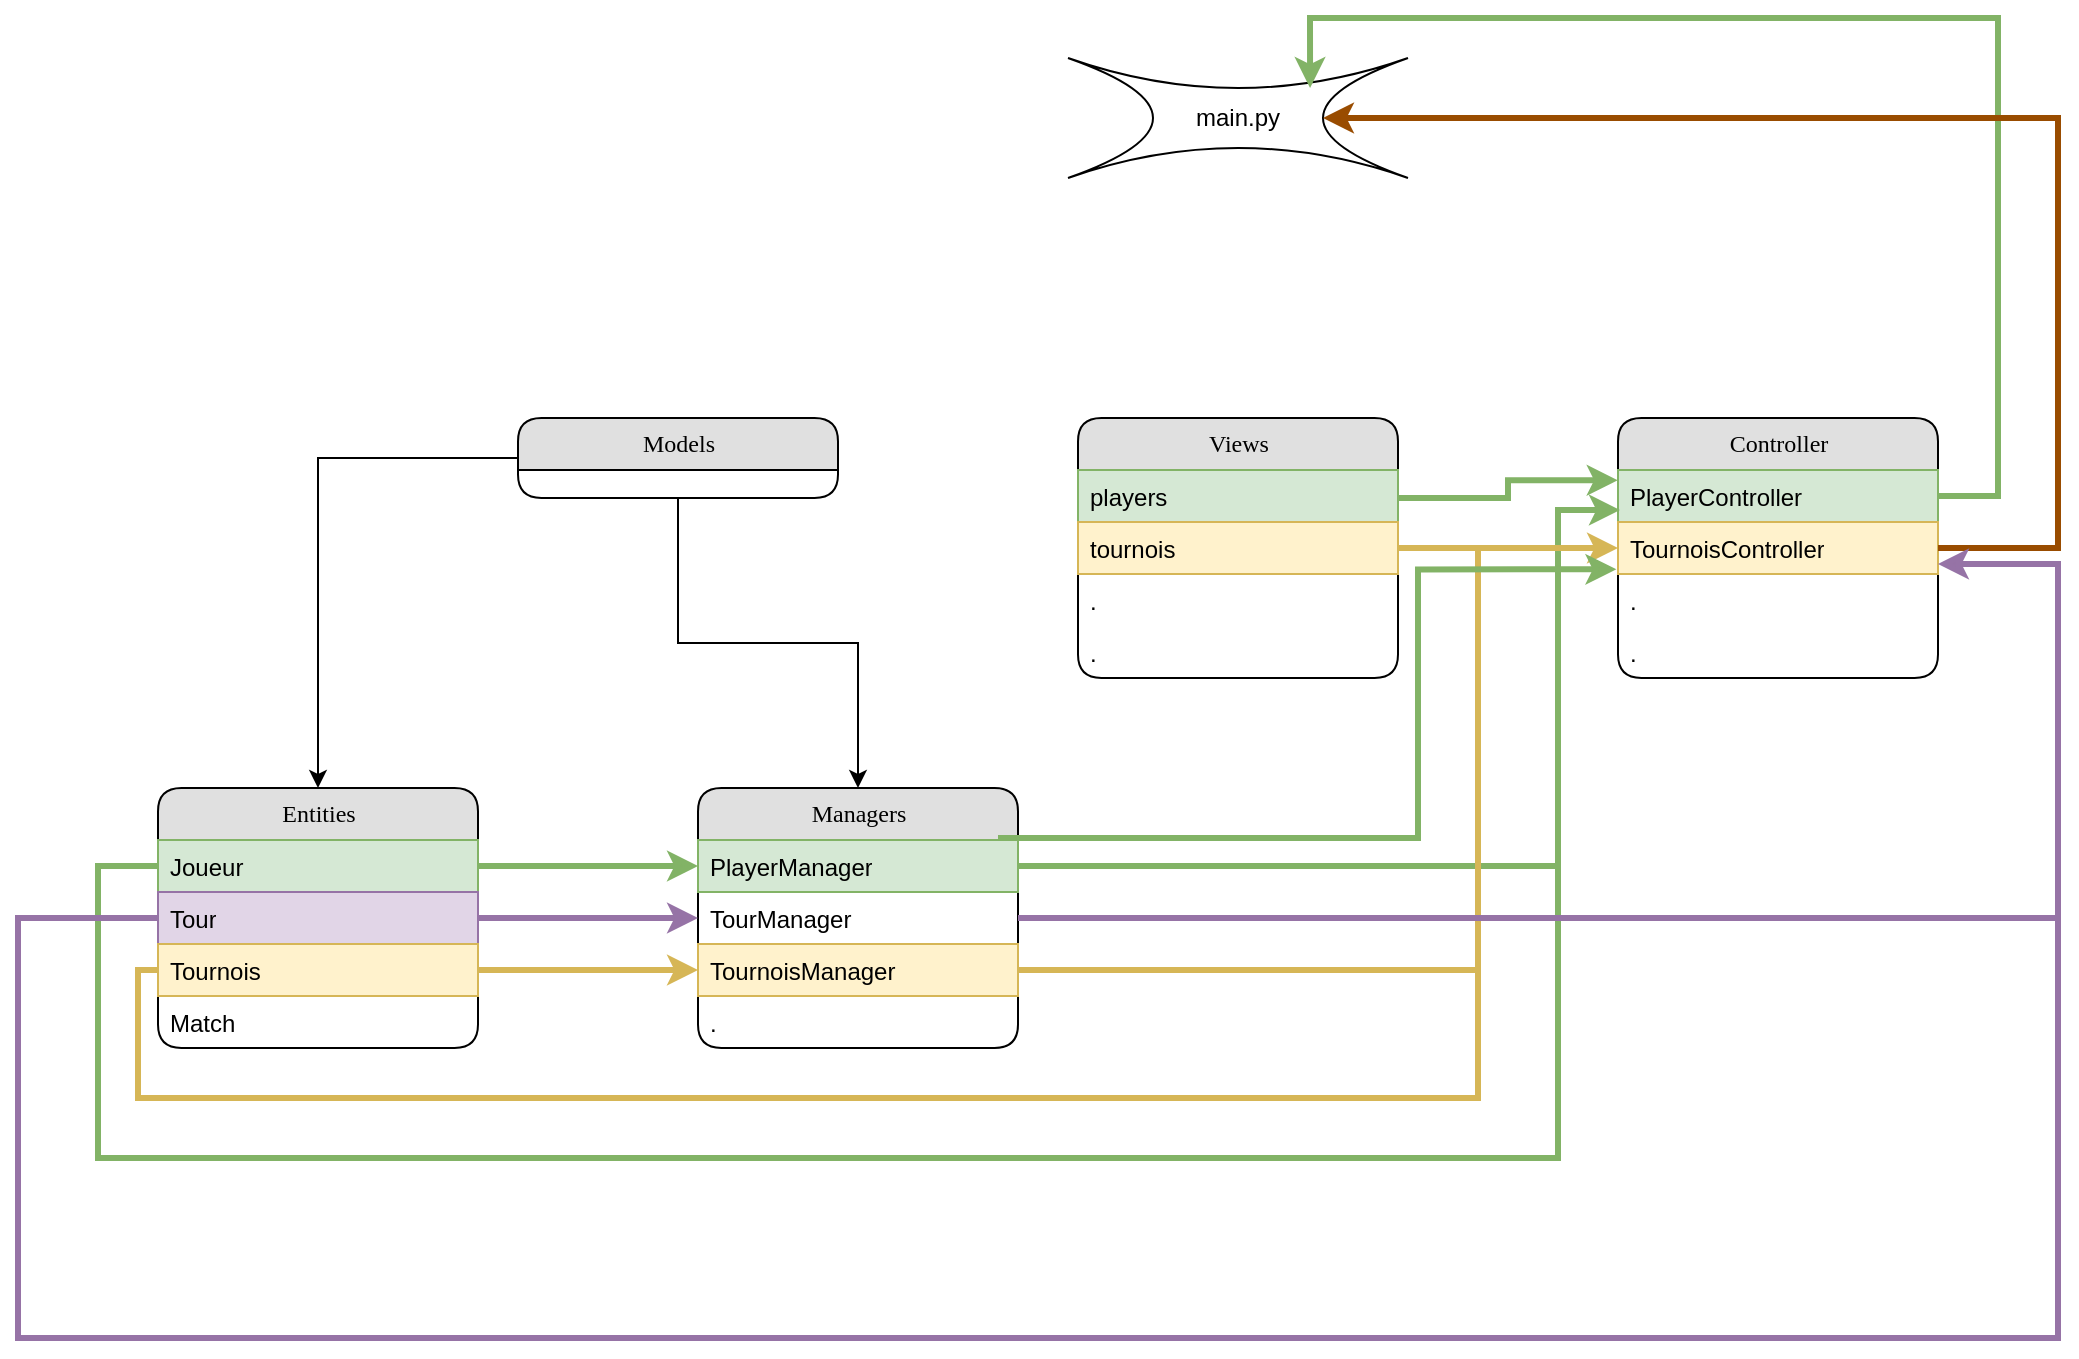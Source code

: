 <mxfile version="20.3.0" type="device"><diagram name="MVC P4" id="b520641d-4fe3-3701-9064-5fc419738815"><mxGraphModel dx="2522" dy="865" grid="1" gridSize="10" guides="1" tooltips="1" connect="1" arrows="1" fold="1" page="1" pageScale="1" pageWidth="1100" pageHeight="850" background="none" math="0" shadow="0"><root><mxCell id="0"/><mxCell id="1" parent="0"/><mxCell id="ddlbnBx6tHE3GfApbR-_-22" style="edgeStyle=orthogonalEdgeStyle;rounded=0;orthogonalLoop=1;jettySize=auto;html=1;entryX=0.5;entryY=0;entryDx=0;entryDy=0;" parent="1" source="21ea969265ad0168-10" target="ddlbnBx6tHE3GfApbR-_-12" edge="1"><mxGeometry relative="1" as="geometry"/></mxCell><mxCell id="21ea969265ad0168-10" value="Models" style="swimlane;html=1;fontStyle=0;childLayout=stackLayout;horizontal=1;startSize=26;fillColor=#e0e0e0;horizontalStack=0;resizeParent=1;resizeLast=0;collapsible=1;marginBottom=0;swimlaneFillColor=#ffffff;align=center;rounded=1;shadow=0;comic=0;labelBackgroundColor=none;strokeWidth=1;fontFamily=Verdana;fontSize=12" parent="1" vertex="1"><mxGeometry x="140" y="240" width="160" height="40" as="geometry"><mxRectangle x="400" y="260" width="90" height="30" as="alternateBounds"/></mxGeometry></mxCell><mxCell id="ddlbnBx6tHE3GfApbR-_-2" value="Controller" style="swimlane;html=1;fontStyle=0;childLayout=stackLayout;horizontal=1;startSize=26;fillColor=#e0e0e0;horizontalStack=0;resizeParent=1;resizeLast=0;collapsible=1;marginBottom=0;swimlaneFillColor=#ffffff;align=center;rounded=1;shadow=0;comic=0;labelBackgroundColor=none;strokeWidth=1;fontFamily=Verdana;fontSize=12" parent="1" vertex="1"><mxGeometry x="690" y="240" width="160" height="130" as="geometry"><mxRectangle x="400" y="260" width="90" height="30" as="alternateBounds"/></mxGeometry></mxCell><mxCell id="ddlbnBx6tHE3GfApbR-_-3" value="PlayerController" style="text;html=1;strokeColor=#82b366;fillColor=#d5e8d4;spacingLeft=4;spacingRight=4;whiteSpace=wrap;overflow=hidden;rotatable=0;points=[[0,0.5],[1,0.5]];portConstraint=eastwest;" parent="ddlbnBx6tHE3GfApbR-_-2" vertex="1"><mxGeometry y="26" width="160" height="26" as="geometry"/></mxCell><mxCell id="ddlbnBx6tHE3GfApbR-_-4" value="TournoisController" style="text;html=1;strokeColor=#d6b656;fillColor=#fff2cc;spacingLeft=4;spacingRight=4;whiteSpace=wrap;overflow=hidden;rotatable=0;points=[[0,0.5],[1,0.5]];portConstraint=eastwest;" parent="ddlbnBx6tHE3GfApbR-_-2" vertex="1"><mxGeometry y="52" width="160" height="26" as="geometry"/></mxCell><mxCell id="ddlbnBx6tHE3GfApbR-_-5" value="." style="text;html=1;strokeColor=none;fillColor=none;spacingLeft=4;spacingRight=4;whiteSpace=wrap;overflow=hidden;rotatable=0;points=[[0,0.5],[1,0.5]];portConstraint=eastwest;" parent="ddlbnBx6tHE3GfApbR-_-2" vertex="1"><mxGeometry y="78" width="160" height="26" as="geometry"/></mxCell><mxCell id="ddlbnBx6tHE3GfApbR-_-6" value="." style="text;html=1;strokeColor=none;fillColor=none;spacingLeft=4;spacingRight=4;whiteSpace=wrap;overflow=hidden;rotatable=0;points=[[0,0.5],[1,0.5]];portConstraint=eastwest;" parent="ddlbnBx6tHE3GfApbR-_-2" vertex="1"><mxGeometry y="104" width="160" height="26" as="geometry"/></mxCell><mxCell id="ddlbnBx6tHE3GfApbR-_-7" value="Views" style="swimlane;html=1;fontStyle=0;childLayout=stackLayout;horizontal=1;startSize=26;fillColor=#e0e0e0;horizontalStack=0;resizeParent=1;resizeLast=0;collapsible=1;marginBottom=0;swimlaneFillColor=#ffffff;align=center;rounded=1;shadow=0;comic=0;labelBackgroundColor=none;strokeWidth=1;fontFamily=Verdana;fontSize=12" parent="1" vertex="1"><mxGeometry x="420" y="240" width="160" height="130" as="geometry"><mxRectangle x="400" y="260" width="90" height="30" as="alternateBounds"/></mxGeometry></mxCell><mxCell id="ddlbnBx6tHE3GfApbR-_-8" value="players" style="text;html=1;strokeColor=#82b366;fillColor=#d5e8d4;spacingLeft=4;spacingRight=4;whiteSpace=wrap;overflow=hidden;rotatable=0;points=[[0,0.5],[1,0.5]];portConstraint=eastwest;" parent="ddlbnBx6tHE3GfApbR-_-7" vertex="1"><mxGeometry y="26" width="160" height="26" as="geometry"/></mxCell><mxCell id="ddlbnBx6tHE3GfApbR-_-9" value="tournois" style="text;html=1;strokeColor=#d6b656;fillColor=#fff2cc;spacingLeft=4;spacingRight=4;whiteSpace=wrap;overflow=hidden;rotatable=0;points=[[0,0.5],[1,0.5]];portConstraint=eastwest;" parent="ddlbnBx6tHE3GfApbR-_-7" vertex="1"><mxGeometry y="52" width="160" height="26" as="geometry"/></mxCell><mxCell id="ddlbnBx6tHE3GfApbR-_-10" value="." style="text;html=1;strokeColor=none;fillColor=none;spacingLeft=4;spacingRight=4;whiteSpace=wrap;overflow=hidden;rotatable=0;points=[[0,0.5],[1,0.5]];portConstraint=eastwest;" parent="ddlbnBx6tHE3GfApbR-_-7" vertex="1"><mxGeometry y="78" width="160" height="26" as="geometry"/></mxCell><mxCell id="ddlbnBx6tHE3GfApbR-_-11" value="." style="text;html=1;strokeColor=none;fillColor=none;spacingLeft=4;spacingRight=4;whiteSpace=wrap;overflow=hidden;rotatable=0;points=[[0,0.5],[1,0.5]];portConstraint=eastwest;" parent="ddlbnBx6tHE3GfApbR-_-7" vertex="1"><mxGeometry y="104" width="160" height="26" as="geometry"/></mxCell><mxCell id="ddlbnBx6tHE3GfApbR-_-12" value="Entities" style="swimlane;html=1;fontStyle=0;childLayout=stackLayout;horizontal=1;startSize=26;fillColor=#e0e0e0;horizontalStack=0;resizeParent=1;resizeLast=0;collapsible=1;marginBottom=0;swimlaneFillColor=#ffffff;align=center;rounded=1;shadow=0;comic=0;labelBackgroundColor=none;strokeWidth=1;fontFamily=Verdana;fontSize=12" parent="1" vertex="1"><mxGeometry x="-40" y="425" width="160" height="130" as="geometry"><mxRectangle x="400" y="260" width="90" height="30" as="alternateBounds"/></mxGeometry></mxCell><mxCell id="ddlbnBx6tHE3GfApbR-_-13" value="Joueur" style="text;html=1;strokeColor=#82b366;fillColor=#d5e8d4;spacingLeft=4;spacingRight=4;whiteSpace=wrap;overflow=hidden;rotatable=0;points=[[0,0.5],[1,0.5]];portConstraint=eastwest;" parent="ddlbnBx6tHE3GfApbR-_-12" vertex="1"><mxGeometry y="26" width="160" height="26" as="geometry"/></mxCell><mxCell id="ddlbnBx6tHE3GfApbR-_-15" value="Tour" style="text;html=1;strokeColor=#9673a6;fillColor=#e1d5e7;spacingLeft=4;spacingRight=4;whiteSpace=wrap;overflow=hidden;rotatable=0;points=[[0,0.5],[1,0.5]];portConstraint=eastwest;" parent="ddlbnBx6tHE3GfApbR-_-12" vertex="1"><mxGeometry y="52" width="160" height="26" as="geometry"/></mxCell><mxCell id="ddlbnBx6tHE3GfApbR-_-16" value="Tournois" style="text;html=1;strokeColor=#d6b656;fillColor=#fff2cc;spacingLeft=4;spacingRight=4;whiteSpace=wrap;overflow=hidden;rotatable=0;points=[[0,0.5],[1,0.5]];portConstraint=eastwest;" parent="ddlbnBx6tHE3GfApbR-_-12" vertex="1"><mxGeometry y="78" width="160" height="26" as="geometry"/></mxCell><mxCell id="ddlbnBx6tHE3GfApbR-_-14" value="Match" style="text;html=1;strokeColor=none;fillColor=none;spacingLeft=4;spacingRight=4;whiteSpace=wrap;overflow=hidden;rotatable=0;points=[[0,0.5],[1,0.5]];portConstraint=eastwest;" parent="ddlbnBx6tHE3GfApbR-_-12" vertex="1"><mxGeometry y="104" width="160" height="26" as="geometry"/></mxCell><mxCell id="ddlbnBx6tHE3GfApbR-_-23" style="edgeStyle=orthogonalEdgeStyle;rounded=0;orthogonalLoop=1;jettySize=auto;html=1;entryX=0.5;entryY=1;entryDx=0;entryDy=0;endArrow=none;endFill=0;startArrow=classic;startFill=1;" parent="1" source="ddlbnBx6tHE3GfApbR-_-17" target="21ea969265ad0168-10" edge="1"><mxGeometry relative="1" as="geometry"/></mxCell><mxCell id="ddlbnBx6tHE3GfApbR-_-17" value="Managers" style="swimlane;html=1;fontStyle=0;childLayout=stackLayout;horizontal=1;startSize=26;fillColor=#e0e0e0;horizontalStack=0;resizeParent=1;resizeLast=0;collapsible=1;marginBottom=0;swimlaneFillColor=#ffffff;align=center;rounded=1;shadow=0;comic=0;labelBackgroundColor=none;strokeWidth=1;fontFamily=Verdana;fontSize=12" parent="1" vertex="1"><mxGeometry x="230" y="425" width="160" height="130" as="geometry"><mxRectangle x="400" y="260" width="90" height="30" as="alternateBounds"/></mxGeometry></mxCell><mxCell id="ddlbnBx6tHE3GfApbR-_-18" value="PlayerManager" style="text;html=1;strokeColor=#82b366;fillColor=#d5e8d4;spacingLeft=4;spacingRight=4;whiteSpace=wrap;overflow=hidden;rotatable=0;points=[[0,0.5],[1,0.5]];portConstraint=eastwest;" parent="ddlbnBx6tHE3GfApbR-_-17" vertex="1"><mxGeometry y="26" width="160" height="26" as="geometry"/></mxCell><mxCell id="ddlbnBx6tHE3GfApbR-_-19" value="TourManager" style="text;html=1;strokeColor=none;fillColor=none;spacingLeft=4;spacingRight=4;whiteSpace=wrap;overflow=hidden;rotatable=0;points=[[0,0.5],[1,0.5]];portConstraint=eastwest;" parent="ddlbnBx6tHE3GfApbR-_-17" vertex="1"><mxGeometry y="52" width="160" height="26" as="geometry"/></mxCell><mxCell id="ddlbnBx6tHE3GfApbR-_-20" value="TournoisManager" style="text;html=1;strokeColor=#d6b656;fillColor=#fff2cc;spacingLeft=4;spacingRight=4;whiteSpace=wrap;overflow=hidden;rotatable=0;points=[[0,0.5],[1,0.5]];portConstraint=eastwest;" parent="ddlbnBx6tHE3GfApbR-_-17" vertex="1"><mxGeometry y="78" width="160" height="26" as="geometry"/></mxCell><mxCell id="ddlbnBx6tHE3GfApbR-_-21" value="." style="text;html=1;strokeColor=none;fillColor=none;spacingLeft=4;spacingRight=4;whiteSpace=wrap;overflow=hidden;rotatable=0;points=[[0,0.5],[1,0.5]];portConstraint=eastwest;" parent="ddlbnBx6tHE3GfApbR-_-17" vertex="1"><mxGeometry y="104" width="160" height="26" as="geometry"/></mxCell><mxCell id="ddlbnBx6tHE3GfApbR-_-24" value="main.py" style="shape=switch;whiteSpace=wrap;html=1;" parent="1" vertex="1"><mxGeometry x="415" y="60" width="170" height="60" as="geometry"/></mxCell><mxCell id="RqPBj4tFEpX8ZgZZ5YWT-1" style="edgeStyle=orthogonalEdgeStyle;rounded=0;orthogonalLoop=1;jettySize=auto;html=1;entryX=0.712;entryY=0.25;entryDx=0;entryDy=0;entryPerimeter=0;fillColor=#d5e8d4;strokeColor=#82b366;strokeWidth=3;" edge="1" parent="1" source="ddlbnBx6tHE3GfApbR-_-3" target="ddlbnBx6tHE3GfApbR-_-24"><mxGeometry relative="1" as="geometry"><Array as="points"><mxPoint x="880" y="279"/><mxPoint x="880" y="40"/><mxPoint x="536" y="40"/></Array></mxGeometry></mxCell><mxCell id="RqPBj4tFEpX8ZgZZ5YWT-2" style="edgeStyle=orthogonalEdgeStyle;rounded=0;orthogonalLoop=1;jettySize=auto;html=1;entryX=0.75;entryY=0.5;entryDx=0;entryDy=0;entryPerimeter=0;fillColor=#fff2cc;strokeColor=#994C00;strokeWidth=3;" edge="1" parent="1" source="ddlbnBx6tHE3GfApbR-_-4" target="ddlbnBx6tHE3GfApbR-_-24"><mxGeometry relative="1" as="geometry"><Array as="points"><mxPoint x="910" y="305"/><mxPoint x="910" y="90"/></Array></mxGeometry></mxCell><mxCell id="RqPBj4tFEpX8ZgZZ5YWT-3" style="edgeStyle=orthogonalEdgeStyle;rounded=0;orthogonalLoop=1;jettySize=auto;html=1;exitX=1;exitY=0.5;exitDx=0;exitDy=0;entryX=0;entryY=0.5;entryDx=0;entryDy=0;strokeColor=#82b366;strokeWidth=3;fillColor=#d5e8d4;" edge="1" parent="1" source="ddlbnBx6tHE3GfApbR-_-13" target="ddlbnBx6tHE3GfApbR-_-18"><mxGeometry relative="1" as="geometry"/></mxCell><mxCell id="RqPBj4tFEpX8ZgZZ5YWT-4" style="edgeStyle=orthogonalEdgeStyle;rounded=0;orthogonalLoop=1;jettySize=auto;html=1;entryX=0;entryY=0.5;entryDx=0;entryDy=0;strokeColor=#9673a6;strokeWidth=3;fillColor=#e1d5e7;" edge="1" parent="1" source="ddlbnBx6tHE3GfApbR-_-15" target="ddlbnBx6tHE3GfApbR-_-19"><mxGeometry relative="1" as="geometry"/></mxCell><mxCell id="RqPBj4tFEpX8ZgZZ5YWT-5" style="edgeStyle=orthogonalEdgeStyle;rounded=0;orthogonalLoop=1;jettySize=auto;html=1;strokeColor=#d6b656;strokeWidth=3;fillColor=#fff2cc;" edge="1" parent="1" source="ddlbnBx6tHE3GfApbR-_-16" target="ddlbnBx6tHE3GfApbR-_-20"><mxGeometry relative="1" as="geometry"/></mxCell><mxCell id="RqPBj4tFEpX8ZgZZ5YWT-6" style="edgeStyle=orthogonalEdgeStyle;rounded=0;orthogonalLoop=1;jettySize=auto;html=1;entryX=0.006;entryY=0.769;entryDx=0;entryDy=0;entryPerimeter=0;strokeColor=#82b366;strokeWidth=3;fillColor=#d5e8d4;" edge="1" parent="1" source="ddlbnBx6tHE3GfApbR-_-13" target="ddlbnBx6tHE3GfApbR-_-3"><mxGeometry relative="1" as="geometry"><Array as="points"><mxPoint x="-70" y="464"/><mxPoint x="-70" y="610"/><mxPoint x="660" y="610"/><mxPoint x="660" y="286"/></Array></mxGeometry></mxCell><mxCell id="RqPBj4tFEpX8ZgZZ5YWT-8" style="edgeStyle=orthogonalEdgeStyle;rounded=0;orthogonalLoop=1;jettySize=auto;html=1;strokeColor=#82b366;strokeWidth=3;endArrow=none;endFill=0;fillColor=#d5e8d4;" edge="1" parent="1" source="ddlbnBx6tHE3GfApbR-_-18"><mxGeometry relative="1" as="geometry"><mxPoint x="660" y="464" as="targetPoint"/></mxGeometry></mxCell><mxCell id="RqPBj4tFEpX8ZgZZ5YWT-10" style="edgeStyle=orthogonalEdgeStyle;rounded=0;orthogonalLoop=1;jettySize=auto;html=1;entryX=-0.001;entryY=0.198;entryDx=0;entryDy=0;entryPerimeter=0;strokeColor=#82b366;strokeWidth=3;endArrow=classic;endFill=1;fillColor=#d5e8d4;" edge="1" parent="1" source="ddlbnBx6tHE3GfApbR-_-8" target="ddlbnBx6tHE3GfApbR-_-3"><mxGeometry relative="1" as="geometry"><Array as="points"><mxPoint x="635" y="280"/><mxPoint x="635" y="271"/></Array></mxGeometry></mxCell><mxCell id="RqPBj4tFEpX8ZgZZ5YWT-11" style="edgeStyle=orthogonalEdgeStyle;rounded=0;orthogonalLoop=1;jettySize=auto;html=1;strokeColor=#d6b656;strokeWidth=3;endArrow=classic;endFill=1;fillColor=#fff2cc;" edge="1" parent="1" source="ddlbnBx6tHE3GfApbR-_-16" target="ddlbnBx6tHE3GfApbR-_-4"><mxGeometry relative="1" as="geometry"><Array as="points"><mxPoint x="-50" y="516"/><mxPoint x="-50" y="580"/><mxPoint x="620" y="580"/><mxPoint x="620" y="305"/></Array></mxGeometry></mxCell><mxCell id="RqPBj4tFEpX8ZgZZ5YWT-12" style="edgeStyle=orthogonalEdgeStyle;rounded=0;orthogonalLoop=1;jettySize=auto;html=1;strokeColor=#d6b656;strokeWidth=3;endArrow=none;endFill=0;fillColor=#fff2cc;" edge="1" parent="1" source="ddlbnBx6tHE3GfApbR-_-20"><mxGeometry relative="1" as="geometry"><mxPoint x="620" y="516" as="targetPoint"/></mxGeometry></mxCell><mxCell id="RqPBj4tFEpX8ZgZZ5YWT-14" style="edgeStyle=orthogonalEdgeStyle;rounded=0;orthogonalLoop=1;jettySize=auto;html=1;strokeColor=#d6b656;strokeWidth=3;endArrow=none;endFill=0;fillColor=#fff2cc;" edge="1" parent="1" source="ddlbnBx6tHE3GfApbR-_-9"><mxGeometry relative="1" as="geometry"><mxPoint x="680" y="305" as="targetPoint"/></mxGeometry></mxCell><mxCell id="RqPBj4tFEpX8ZgZZ5YWT-15" style="edgeStyle=orthogonalEdgeStyle;rounded=0;orthogonalLoop=1;jettySize=auto;html=1;entryX=1;entryY=0.808;entryDx=0;entryDy=0;entryPerimeter=0;strokeColor=#9673a6;strokeWidth=3;endArrow=classic;endFill=1;fillColor=#e1d5e7;" edge="1" parent="1" source="ddlbnBx6tHE3GfApbR-_-15" target="ddlbnBx6tHE3GfApbR-_-4"><mxGeometry relative="1" as="geometry"><Array as="points"><mxPoint x="-110" y="490"/><mxPoint x="-110" y="700"/><mxPoint x="910" y="700"/><mxPoint x="910" y="313"/></Array></mxGeometry></mxCell><mxCell id="RqPBj4tFEpX8ZgZZ5YWT-16" style="edgeStyle=orthogonalEdgeStyle;rounded=0;orthogonalLoop=1;jettySize=auto;html=1;strokeColor=#9673a6;strokeWidth=3;endArrow=none;endFill=0;fillColor=#e1d5e7;" edge="1" parent="1" source="ddlbnBx6tHE3GfApbR-_-19"><mxGeometry relative="1" as="geometry"><mxPoint x="910" y="400" as="targetPoint"/><Array as="points"><mxPoint x="910" y="490"/></Array></mxGeometry></mxCell><mxCell id="RqPBj4tFEpX8ZgZZ5YWT-18" style="edgeStyle=orthogonalEdgeStyle;rounded=0;orthogonalLoop=1;jettySize=auto;html=1;entryX=-0.005;entryY=0.91;entryDx=0;entryDy=0;entryPerimeter=0;strokeColor=#82b366;strokeWidth=3;endArrow=classic;endFill=1;fillColor=#d5e8d4;" edge="1" parent="1" target="ddlbnBx6tHE3GfApbR-_-4"><mxGeometry relative="1" as="geometry"><mxPoint x="380" y="450" as="sourcePoint"/><Array as="points"><mxPoint x="590" y="450"/><mxPoint x="590" y="316"/></Array></mxGeometry></mxCell></root></mxGraphModel></diagram></mxfile>